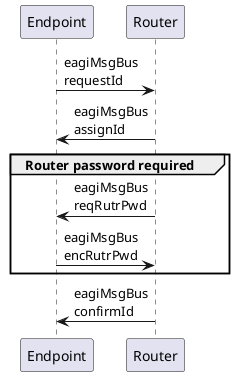 @startuml
Endpoint -> Router: eagiMsgBus\nrequestId
Router -> Endpoint: eagiMsgBus\nassignId
group Router password required
Router -> Endpoint: eagiMsgBus\nreqRutrPwd
Endpoint -> Router: eagiMsgBus\nencRutrPwd
end
Router -> Endpoint: eagiMsgBus\nconfirmId
@enduml
